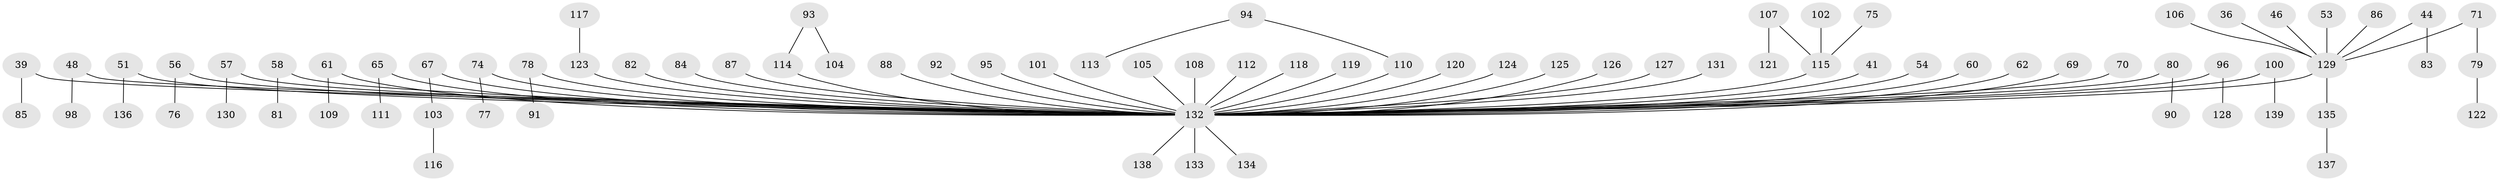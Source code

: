 // original degree distribution, {7: 0.02158273381294964, 6: 0.050359712230215826, 5: 0.014388489208633094, 4: 0.014388489208633094, 3: 0.08633093525179857, 1: 0.5251798561151079, 2: 0.2805755395683453, 8: 0.007194244604316547}
// Generated by graph-tools (version 1.1) at 2025/55/03/04/25 21:55:43]
// undirected, 83 vertices, 82 edges
graph export_dot {
graph [start="1"]
  node [color=gray90,style=filled];
  36;
  39;
  41;
  44;
  46;
  48;
  51;
  53;
  54;
  56;
  57;
  58;
  60;
  61;
  62;
  65;
  67;
  69;
  70;
  71;
  74 [super="+73"];
  75;
  76;
  77;
  78;
  79;
  80;
  81;
  82;
  83;
  84;
  85;
  86;
  87;
  88;
  90;
  91;
  92;
  93;
  94;
  95;
  96;
  98;
  100;
  101;
  102;
  103;
  104;
  105;
  106;
  107;
  108;
  109;
  110 [super="+68"];
  111;
  112;
  113;
  114 [super="+42"];
  115 [super="+64"];
  116;
  117;
  118;
  119;
  120;
  121;
  122;
  123 [super="+24"];
  124;
  125;
  126;
  127;
  128;
  129 [super="+27+31+43+35"];
  130;
  131;
  132 [super="+9+19+32+14+97+66+37+26+38+45+55+49+7+18+89+10+25+28+29+99+30"];
  133;
  134;
  135;
  136;
  137;
  138;
  139;
  36 -- 129;
  39 -- 85;
  39 -- 132;
  41 -- 132;
  44 -- 83;
  44 -- 129;
  46 -- 129;
  48 -- 98;
  48 -- 132;
  51 -- 136;
  51 -- 132;
  53 -- 129;
  54 -- 132;
  56 -- 76;
  56 -- 132;
  57 -- 130;
  57 -- 132;
  58 -- 81;
  58 -- 132;
  60 -- 132;
  61 -- 109;
  61 -- 132;
  62 -- 132;
  65 -- 111;
  65 -- 132;
  67 -- 103;
  67 -- 132;
  69 -- 132;
  70 -- 132;
  71 -- 79;
  71 -- 129;
  74 -- 132;
  74 -- 77;
  75 -- 115;
  78 -- 91;
  78 -- 132;
  79 -- 122;
  80 -- 90;
  80 -- 132;
  82 -- 132;
  84 -- 132;
  86 -- 129;
  87 -- 132;
  88 -- 132;
  92 -- 132;
  93 -- 104;
  93 -- 114;
  94 -- 113;
  94 -- 110;
  95 -- 132;
  96 -- 128;
  96 -- 132;
  100 -- 139;
  100 -- 132;
  101 -- 132;
  102 -- 115;
  103 -- 116;
  105 -- 132;
  106 -- 129;
  107 -- 121;
  107 -- 115;
  108 -- 132;
  110 -- 132;
  112 -- 132;
  114 -- 132;
  115 -- 132;
  117 -- 123;
  118 -- 132;
  119 -- 132;
  120 -- 132;
  123 -- 132;
  124 -- 132;
  125 -- 132;
  126 -- 132;
  127 -- 132;
  129 -- 132;
  129 -- 135;
  131 -- 132;
  132 -- 133;
  132 -- 134;
  132 -- 138;
  135 -- 137;
}
